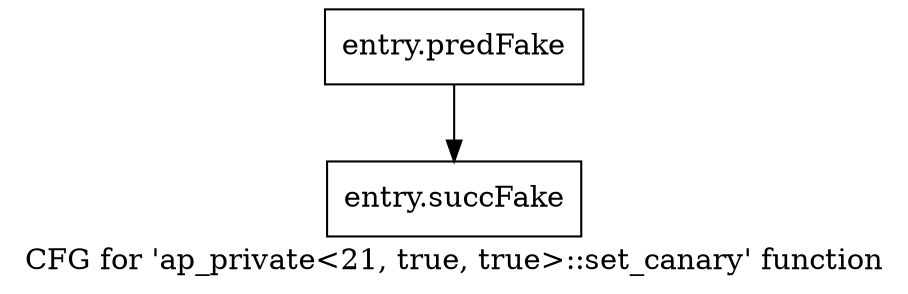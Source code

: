 digraph "CFG for 'ap_private\<21, true, true\>::set_canary' function" {
	label="CFG for 'ap_private\<21, true, true\>::set_canary' function";

	Node0x5a37720 [shape=record,filename="",linenumber="",label="{entry.predFake}"];
	Node0x5a37720 -> Node0x5ac3530[ callList="" memoryops="" filename="/home/omerfaruk/tools/Xilinx/Vitis_HLS/2023.2/include/etc/ap_private.h" execusionnum="3"];
	Node0x5ac3530 [shape=record,filename="/home/omerfaruk/tools/Xilinx/Vitis_HLS/2023.2/include/etc/ap_private.h",linenumber="1385",label="{entry.succFake}"];
}
